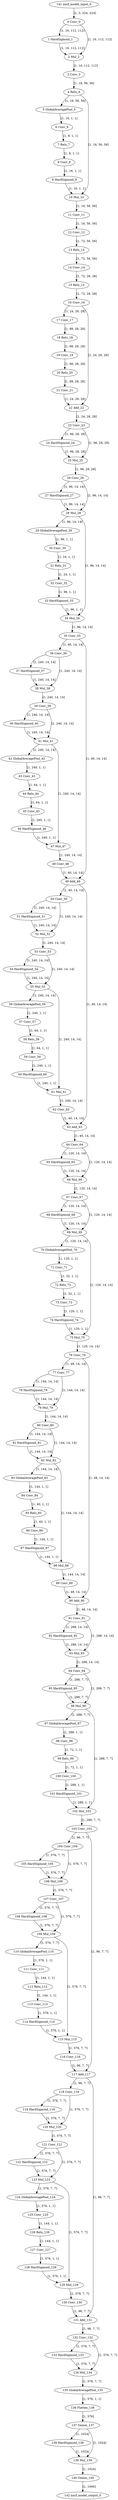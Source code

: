 strict digraph  {
"0 Conv_0" [id=0, type=Conv];
"1 HardSigmoid_1" [id=1, type=HardSigmoid];
"2 Mul_2" [id=2, type=Mul];
"3 Conv_3" [id=3, type=Conv];
"4 Relu_4" [id=4, type=Relu];
"5 GlobalAveragePool_5" [id=5, type=GlobalAveragePool];
"6 Conv_6" [id=6, type=Conv];
"7 Relu_7" [id=7, type=Relu];
"8 Conv_8" [id=8, type=Conv];
"9 HardSigmoid_9" [id=9, type=HardSigmoid];
"10 Mul_10" [id=10, type=Mul];
"11 Conv_11" [id=11, type=Conv];
"12 Conv_12" [id=12, type=Conv];
"13 Relu_13" [id=13, type=Relu];
"14 Conv_14" [id=14, type=Conv];
"15 Relu_15" [id=15, type=Relu];
"16 Conv_16" [id=16, type=Conv];
"17 Conv_17" [id=17, type=Conv];
"18 Relu_18" [id=18, type=Relu];
"19 Conv_19" [id=19, type=Conv];
"20 Relu_20" [id=20, type=Relu];
"21 Conv_21" [id=21, type=Conv];
"22 Add_22" [id=22, type=Add];
"23 Conv_23" [id=23, type=Conv];
"24 HardSigmoid_24" [id=24, type=HardSigmoid];
"25 Mul_25" [id=25, type=Mul];
"26 Conv_26" [id=26, type=Conv];
"27 HardSigmoid_27" [id=27, type=HardSigmoid];
"28 Mul_28" [id=28, type=Mul];
"29 GlobalAveragePool_29" [id=29, type=GlobalAveragePool];
"30 Conv_30" [id=30, type=Conv];
"31 Relu_31" [id=31, type=Relu];
"32 Conv_32" [id=32, type=Conv];
"33 HardSigmoid_33" [id=33, type=HardSigmoid];
"34 Mul_34" [id=34, type=Mul];
"35 Conv_35" [id=35, type=Conv];
"36 Conv_36" [id=36, type=Conv];
"37 HardSigmoid_37" [id=37, type=HardSigmoid];
"38 Mul_38" [id=38, type=Mul];
"39 Conv_39" [id=39, type=Conv];
"40 HardSigmoid_40" [id=40, type=HardSigmoid];
"41 Mul_41" [id=41, type=Mul];
"42 GlobalAveragePool_42" [id=42, type=GlobalAveragePool];
"43 Conv_43" [id=43, type=Conv];
"44 Relu_44" [id=44, type=Relu];
"45 Conv_45" [id=45, type=Conv];
"46 HardSigmoid_46" [id=46, type=HardSigmoid];
"47 Mul_47" [id=47, type=Mul];
"48 Conv_48" [id=48, type=Conv];
"49 Add_49" [id=49, type=Add];
"50 Conv_50" [id=50, type=Conv];
"51 HardSigmoid_51" [id=51, type=HardSigmoid];
"52 Mul_52" [id=52, type=Mul];
"53 Conv_53" [id=53, type=Conv];
"54 HardSigmoid_54" [id=54, type=HardSigmoid];
"55 Mul_55" [id=55, type=Mul];
"56 GlobalAveragePool_56" [id=56, type=GlobalAveragePool];
"57 Conv_57" [id=57, type=Conv];
"58 Relu_58" [id=58, type=Relu];
"59 Conv_59" [id=59, type=Conv];
"60 HardSigmoid_60" [id=60, type=HardSigmoid];
"61 Mul_61" [id=61, type=Mul];
"62 Conv_62" [id=62, type=Conv];
"63 Add_63" [id=63, type=Add];
"64 Conv_64" [id=64, type=Conv];
"65 HardSigmoid_65" [id=65, type=HardSigmoid];
"66 Mul_66" [id=66, type=Mul];
"67 Conv_67" [id=67, type=Conv];
"68 HardSigmoid_68" [id=68, type=HardSigmoid];
"69 Mul_69" [id=69, type=Mul];
"70 GlobalAveragePool_70" [id=70, type=GlobalAveragePool];
"71 Conv_71" [id=71, type=Conv];
"72 Relu_72" [id=72, type=Relu];
"73 Conv_73" [id=73, type=Conv];
"74 HardSigmoid_74" [id=74, type=HardSigmoid];
"75 Mul_75" [id=75, type=Mul];
"76 Conv_76" [id=76, type=Conv];
"77 Conv_77" [id=77, type=Conv];
"78 HardSigmoid_78" [id=78, type=HardSigmoid];
"79 Mul_79" [id=79, type=Mul];
"80 Conv_80" [id=80, type=Conv];
"81 HardSigmoid_81" [id=81, type=HardSigmoid];
"82 Mul_82" [id=82, type=Mul];
"83 GlobalAveragePool_83" [id=83, type=GlobalAveragePool];
"84 Conv_84" [id=84, type=Conv];
"85 Relu_85" [id=85, type=Relu];
"86 Conv_86" [id=86, type=Conv];
"87 HardSigmoid_87" [id=87, type=HardSigmoid];
"88 Mul_88" [id=88, type=Mul];
"89 Conv_89" [id=89, type=Conv];
"90 Add_90" [id=90, type=Add];
"91 Conv_91" [id=91, type=Conv];
"92 HardSigmoid_92" [id=92, type=HardSigmoid];
"93 Mul_93" [id=93, type=Mul];
"94 Conv_94" [id=94, type=Conv];
"95 HardSigmoid_95" [id=95, type=HardSigmoid];
"96 Mul_96" [id=96, type=Mul];
"97 GlobalAveragePool_97" [id=97, type=GlobalAveragePool];
"98 Conv_98" [id=98, type=Conv];
"99 Relu_99" [id=99, type=Relu];
"100 Conv_100" [id=100, type=Conv];
"101 HardSigmoid_101" [id=101, type=HardSigmoid];
"102 Mul_102" [id=102, type=Mul];
"103 Conv_103" [id=103, type=Conv];
"104 Conv_104" [id=104, type=Conv];
"105 HardSigmoid_105" [id=105, type=HardSigmoid];
"106 Mul_106" [id=106, type=Mul];
"107 Conv_107" [id=107, type=Conv];
"108 HardSigmoid_108" [id=108, type=HardSigmoid];
"109 Mul_109" [id=109, type=Mul];
"110 GlobalAveragePool_110" [id=110, type=GlobalAveragePool];
"111 Conv_111" [id=111, type=Conv];
"112 Relu_112" [id=112, type=Relu];
"113 Conv_113" [id=113, type=Conv];
"114 HardSigmoid_114" [id=114, type=HardSigmoid];
"115 Mul_115" [id=115, type=Mul];
"116 Conv_116" [id=116, type=Conv];
"117 Add_117" [id=117, type=Add];
"118 Conv_118" [id=118, type=Conv];
"119 HardSigmoid_119" [id=119, type=HardSigmoid];
"120 Mul_120" [id=120, type=Mul];
"121 Conv_121" [id=121, type=Conv];
"122 HardSigmoid_122" [id=122, type=HardSigmoid];
"123 Mul_123" [id=123, type=Mul];
"124 GlobalAveragePool_124" [id=124, type=GlobalAveragePool];
"125 Conv_125" [id=125, type=Conv];
"126 Relu_126" [id=126, type=Relu];
"127 Conv_127" [id=127, type=Conv];
"128 HardSigmoid_128" [id=128, type=HardSigmoid];
"129 Mul_129" [id=129, type=Mul];
"130 Conv_130" [id=130, type=Conv];
"131 Add_131" [id=131, type=Add];
"132 Conv_132" [id=132, type=Conv];
"133 HardSigmoid_133" [id=133, type=HardSigmoid];
"134 Mul_134" [id=134, type=Mul];
"135 GlobalAveragePool_135" [id=135, type=GlobalAveragePool];
"136 Flatten_136" [id=136, type=Flatten];
"137 Gemm_137" [id=137, type=Gemm];
"138 HardSigmoid_138" [id=138, type=HardSigmoid];
"139 Mul_139" [id=139, type=Mul];
"140 Gemm_140" [id=140, type=Gemm];
"141 nncf_model_input_0" [id=141, type=nncf_model_input];
"142 nncf_model_output_0" [id=142, type=nncf_model_output];
"0 Conv_0" -> "1 HardSigmoid_1"  [label="[1, 16, 112, 112]", style=solid];
"0 Conv_0" -> "2 Mul_2"  [label="[1, 16, 112, 112]", style=solid];
"1 HardSigmoid_1" -> "2 Mul_2"  [label="[1, 16, 112, 112]", style=solid];
"2 Mul_2" -> "3 Conv_3"  [label="[1, 16, 112, 112]", style=solid];
"3 Conv_3" -> "4 Relu_4"  [label="[1, 16, 56, 56]", style=solid];
"4 Relu_4" -> "5 GlobalAveragePool_5"  [label="[1, 16, 56, 56]", style=solid];
"4 Relu_4" -> "10 Mul_10"  [label="[1, 16, 56, 56]", style=solid];
"5 GlobalAveragePool_5" -> "6 Conv_6"  [label="[1, 16, 1, 1]", style=solid];
"6 Conv_6" -> "7 Relu_7"  [label="[1, 8, 1, 1]", style=solid];
"7 Relu_7" -> "8 Conv_8"  [label="[1, 8, 1, 1]", style=solid];
"8 Conv_8" -> "9 HardSigmoid_9"  [label="[1, 16, 1, 1]", style=solid];
"9 HardSigmoid_9" -> "10 Mul_10"  [label="[1, 16, 1, 1]", style=solid];
"10 Mul_10" -> "11 Conv_11"  [label="[1, 16, 56, 56]", style=solid];
"11 Conv_11" -> "12 Conv_12"  [label="[1, 16, 56, 56]", style=solid];
"12 Conv_12" -> "13 Relu_13"  [label="[1, 72, 56, 56]", style=solid];
"13 Relu_13" -> "14 Conv_14"  [label="[1, 72, 56, 56]", style=solid];
"14 Conv_14" -> "15 Relu_15"  [label="[1, 72, 28, 28]", style=solid];
"15 Relu_15" -> "16 Conv_16"  [label="[1, 72, 28, 28]", style=solid];
"16 Conv_16" -> "17 Conv_17"  [label="[1, 24, 28, 28]", style=solid];
"16 Conv_16" -> "22 Add_22"  [label="[1, 24, 28, 28]", style=solid];
"17 Conv_17" -> "18 Relu_18"  [label="[1, 88, 28, 28]", style=solid];
"18 Relu_18" -> "19 Conv_19"  [label="[1, 88, 28, 28]", style=solid];
"19 Conv_19" -> "20 Relu_20"  [label="[1, 88, 28, 28]", style=solid];
"20 Relu_20" -> "21 Conv_21"  [label="[1, 88, 28, 28]", style=solid];
"21 Conv_21" -> "22 Add_22"  [label="[1, 24, 28, 28]", style=solid];
"22 Add_22" -> "23 Conv_23"  [label="[1, 24, 28, 28]", style=solid];
"23 Conv_23" -> "24 HardSigmoid_24"  [label="[1, 96, 28, 28]", style=solid];
"23 Conv_23" -> "25 Mul_25"  [label="[1, 96, 28, 28]", style=solid];
"24 HardSigmoid_24" -> "25 Mul_25"  [label="[1, 96, 28, 28]", style=solid];
"25 Mul_25" -> "26 Conv_26"  [label="[1, 96, 28, 28]", style=solid];
"26 Conv_26" -> "27 HardSigmoid_27"  [label="[1, 96, 14, 14]", style=solid];
"26 Conv_26" -> "28 Mul_28"  [label="[1, 96, 14, 14]", style=solid];
"27 HardSigmoid_27" -> "28 Mul_28"  [label="[1, 96, 14, 14]", style=solid];
"28 Mul_28" -> "29 GlobalAveragePool_29"  [label="[1, 96, 14, 14]", style=solid];
"28 Mul_28" -> "34 Mul_34"  [label="[1, 96, 14, 14]", style=solid];
"29 GlobalAveragePool_29" -> "30 Conv_30"  [label="[1, 96, 1, 1]", style=solid];
"30 Conv_30" -> "31 Relu_31"  [label="[1, 24, 1, 1]", style=solid];
"31 Relu_31" -> "32 Conv_32"  [label="[1, 24, 1, 1]", style=solid];
"32 Conv_32" -> "33 HardSigmoid_33"  [label="[1, 96, 1, 1]", style=solid];
"33 HardSigmoid_33" -> "34 Mul_34"  [label="[1, 96, 1, 1]", style=solid];
"34 Mul_34" -> "35 Conv_35"  [label="[1, 96, 14, 14]", style=solid];
"35 Conv_35" -> "36 Conv_36"  [label="[1, 40, 14, 14]", style=solid];
"35 Conv_35" -> "49 Add_49"  [label="[1, 40, 14, 14]", style=solid];
"36 Conv_36" -> "37 HardSigmoid_37"  [label="[1, 240, 14, 14]", style=solid];
"36 Conv_36" -> "38 Mul_38"  [label="[1, 240, 14, 14]", style=solid];
"37 HardSigmoid_37" -> "38 Mul_38"  [label="[1, 240, 14, 14]", style=solid];
"38 Mul_38" -> "39 Conv_39"  [label="[1, 240, 14, 14]", style=solid];
"39 Conv_39" -> "40 HardSigmoid_40"  [label="[1, 240, 14, 14]", style=solid];
"39 Conv_39" -> "41 Mul_41"  [label="[1, 240, 14, 14]", style=solid];
"40 HardSigmoid_40" -> "41 Mul_41"  [label="[1, 240, 14, 14]", style=solid];
"41 Mul_41" -> "42 GlobalAveragePool_42"  [label="[1, 240, 14, 14]", style=solid];
"41 Mul_41" -> "47 Mul_47"  [label="[1, 240, 14, 14]", style=solid];
"42 GlobalAveragePool_42" -> "43 Conv_43"  [label="[1, 240, 1, 1]", style=solid];
"43 Conv_43" -> "44 Relu_44"  [label="[1, 64, 1, 1]", style=solid];
"44 Relu_44" -> "45 Conv_45"  [label="[1, 64, 1, 1]", style=solid];
"45 Conv_45" -> "46 HardSigmoid_46"  [label="[1, 240, 1, 1]", style=solid];
"46 HardSigmoid_46" -> "47 Mul_47"  [label="[1, 240, 1, 1]", style=solid];
"47 Mul_47" -> "48 Conv_48"  [label="[1, 240, 14, 14]", style=solid];
"48 Conv_48" -> "49 Add_49"  [label="[1, 40, 14, 14]", style=solid];
"49 Add_49" -> "50 Conv_50"  [label="[1, 40, 14, 14]", style=solid];
"49 Add_49" -> "63 Add_63"  [label="[1, 40, 14, 14]", style=solid];
"50 Conv_50" -> "51 HardSigmoid_51"  [label="[1, 240, 14, 14]", style=solid];
"50 Conv_50" -> "52 Mul_52"  [label="[1, 240, 14, 14]", style=solid];
"51 HardSigmoid_51" -> "52 Mul_52"  [label="[1, 240, 14, 14]", style=solid];
"52 Mul_52" -> "53 Conv_53"  [label="[1, 240, 14, 14]", style=solid];
"53 Conv_53" -> "54 HardSigmoid_54"  [label="[1, 240, 14, 14]", style=solid];
"53 Conv_53" -> "55 Mul_55"  [label="[1, 240, 14, 14]", style=solid];
"54 HardSigmoid_54" -> "55 Mul_55"  [label="[1, 240, 14, 14]", style=solid];
"55 Mul_55" -> "56 GlobalAveragePool_56"  [label="[1, 240, 14, 14]", style=solid];
"55 Mul_55" -> "61 Mul_61"  [label="[1, 240, 14, 14]", style=solid];
"56 GlobalAveragePool_56" -> "57 Conv_57"  [label="[1, 240, 1, 1]", style=solid];
"57 Conv_57" -> "58 Relu_58"  [label="[1, 64, 1, 1]", style=solid];
"58 Relu_58" -> "59 Conv_59"  [label="[1, 64, 1, 1]", style=solid];
"59 Conv_59" -> "60 HardSigmoid_60"  [label="[1, 240, 1, 1]", style=solid];
"60 HardSigmoid_60" -> "61 Mul_61"  [label="[1, 240, 1, 1]", style=solid];
"61 Mul_61" -> "62 Conv_62"  [label="[1, 240, 14, 14]", style=solid];
"62 Conv_62" -> "63 Add_63"  [label="[1, 40, 14, 14]", style=solid];
"63 Add_63" -> "64 Conv_64"  [label="[1, 40, 14, 14]", style=solid];
"64 Conv_64" -> "65 HardSigmoid_65"  [label="[1, 120, 14, 14]", style=solid];
"64 Conv_64" -> "66 Mul_66"  [label="[1, 120, 14, 14]", style=solid];
"65 HardSigmoid_65" -> "66 Mul_66"  [label="[1, 120, 14, 14]", style=solid];
"66 Mul_66" -> "67 Conv_67"  [label="[1, 120, 14, 14]", style=solid];
"67 Conv_67" -> "68 HardSigmoid_68"  [label="[1, 120, 14, 14]", style=solid];
"67 Conv_67" -> "69 Mul_69"  [label="[1, 120, 14, 14]", style=solid];
"68 HardSigmoid_68" -> "69 Mul_69"  [label="[1, 120, 14, 14]", style=solid];
"69 Mul_69" -> "70 GlobalAveragePool_70"  [label="[1, 120, 14, 14]", style=solid];
"69 Mul_69" -> "75 Mul_75"  [label="[1, 120, 14, 14]", style=solid];
"70 GlobalAveragePool_70" -> "71 Conv_71"  [label="[1, 120, 1, 1]", style=solid];
"71 Conv_71" -> "72 Relu_72"  [label="[1, 32, 1, 1]", style=solid];
"72 Relu_72" -> "73 Conv_73"  [label="[1, 32, 1, 1]", style=solid];
"73 Conv_73" -> "74 HardSigmoid_74"  [label="[1, 120, 1, 1]", style=solid];
"74 HardSigmoid_74" -> "75 Mul_75"  [label="[1, 120, 1, 1]", style=solid];
"75 Mul_75" -> "76 Conv_76"  [label="[1, 120, 14, 14]", style=solid];
"76 Conv_76" -> "77 Conv_77"  [label="[1, 48, 14, 14]", style=solid];
"76 Conv_76" -> "90 Add_90"  [label="[1, 48, 14, 14]", style=solid];
"77 Conv_77" -> "78 HardSigmoid_78"  [label="[1, 144, 14, 14]", style=solid];
"77 Conv_77" -> "79 Mul_79"  [label="[1, 144, 14, 14]", style=solid];
"78 HardSigmoid_78" -> "79 Mul_79"  [label="[1, 144, 14, 14]", style=solid];
"79 Mul_79" -> "80 Conv_80"  [label="[1, 144, 14, 14]", style=solid];
"80 Conv_80" -> "81 HardSigmoid_81"  [label="[1, 144, 14, 14]", style=solid];
"80 Conv_80" -> "82 Mul_82"  [label="[1, 144, 14, 14]", style=solid];
"81 HardSigmoid_81" -> "82 Mul_82"  [label="[1, 144, 14, 14]", style=solid];
"82 Mul_82" -> "83 GlobalAveragePool_83"  [label="[1, 144, 14, 14]", style=solid];
"82 Mul_82" -> "88 Mul_88"  [label="[1, 144, 14, 14]", style=solid];
"83 GlobalAveragePool_83" -> "84 Conv_84"  [label="[1, 144, 1, 1]", style=solid];
"84 Conv_84" -> "85 Relu_85"  [label="[1, 40, 1, 1]", style=solid];
"85 Relu_85" -> "86 Conv_86"  [label="[1, 40, 1, 1]", style=solid];
"86 Conv_86" -> "87 HardSigmoid_87"  [label="[1, 144, 1, 1]", style=solid];
"87 HardSigmoid_87" -> "88 Mul_88"  [label="[1, 144, 1, 1]", style=solid];
"88 Mul_88" -> "89 Conv_89"  [label="[1, 144, 14, 14]", style=solid];
"89 Conv_89" -> "90 Add_90"  [label="[1, 48, 14, 14]", style=solid];
"90 Add_90" -> "91 Conv_91"  [label="[1, 48, 14, 14]", style=solid];
"91 Conv_91" -> "92 HardSigmoid_92"  [label="[1, 288, 14, 14]", style=solid];
"91 Conv_91" -> "93 Mul_93"  [label="[1, 288, 14, 14]", style=solid];
"92 HardSigmoid_92" -> "93 Mul_93"  [label="[1, 288, 14, 14]", style=solid];
"93 Mul_93" -> "94 Conv_94"  [label="[1, 288, 14, 14]", style=solid];
"94 Conv_94" -> "95 HardSigmoid_95"  [label="[1, 288, 7, 7]", style=solid];
"94 Conv_94" -> "96 Mul_96"  [label="[1, 288, 7, 7]", style=solid];
"95 HardSigmoid_95" -> "96 Mul_96"  [label="[1, 288, 7, 7]", style=solid];
"96 Mul_96" -> "97 GlobalAveragePool_97"  [label="[1, 288, 7, 7]", style=solid];
"96 Mul_96" -> "102 Mul_102"  [label="[1, 288, 7, 7]", style=solid];
"97 GlobalAveragePool_97" -> "98 Conv_98"  [label="[1, 288, 1, 1]", style=solid];
"98 Conv_98" -> "99 Relu_99"  [label="[1, 72, 1, 1]", style=solid];
"99 Relu_99" -> "100 Conv_100"  [label="[1, 72, 1, 1]", style=solid];
"100 Conv_100" -> "101 HardSigmoid_101"  [label="[1, 288, 1, 1]", style=solid];
"101 HardSigmoid_101" -> "102 Mul_102"  [label="[1, 288, 1, 1]", style=solid];
"102 Mul_102" -> "103 Conv_103"  [label="[1, 288, 7, 7]", style=solid];
"103 Conv_103" -> "104 Conv_104"  [label="[1, 96, 7, 7]", style=solid];
"103 Conv_103" -> "117 Add_117"  [label="[1, 96, 7, 7]", style=solid];
"104 Conv_104" -> "105 HardSigmoid_105"  [label="[1, 576, 7, 7]", style=solid];
"104 Conv_104" -> "106 Mul_106"  [label="[1, 576, 7, 7]", style=solid];
"105 HardSigmoid_105" -> "106 Mul_106"  [label="[1, 576, 7, 7]", style=solid];
"106 Mul_106" -> "107 Conv_107"  [label="[1, 576, 7, 7]", style=solid];
"107 Conv_107" -> "108 HardSigmoid_108"  [label="[1, 576, 7, 7]", style=solid];
"107 Conv_107" -> "109 Mul_109"  [label="[1, 576, 7, 7]", style=solid];
"108 HardSigmoid_108" -> "109 Mul_109"  [label="[1, 576, 7, 7]", style=solid];
"109 Mul_109" -> "110 GlobalAveragePool_110"  [label="[1, 576, 7, 7]", style=solid];
"109 Mul_109" -> "115 Mul_115"  [label="[1, 576, 7, 7]", style=solid];
"110 GlobalAveragePool_110" -> "111 Conv_111"  [label="[1, 576, 1, 1]", style=solid];
"111 Conv_111" -> "112 Relu_112"  [label="[1, 144, 1, 1]", style=solid];
"112 Relu_112" -> "113 Conv_113"  [label="[1, 144, 1, 1]", style=solid];
"113 Conv_113" -> "114 HardSigmoid_114"  [label="[1, 576, 1, 1]", style=solid];
"114 HardSigmoid_114" -> "115 Mul_115"  [label="[1, 576, 1, 1]", style=solid];
"115 Mul_115" -> "116 Conv_116"  [label="[1, 576, 7, 7]", style=solid];
"116 Conv_116" -> "117 Add_117"  [label="[1, 96, 7, 7]", style=solid];
"117 Add_117" -> "118 Conv_118"  [label="[1, 96, 7, 7]", style=solid];
"117 Add_117" -> "131 Add_131"  [label="[1, 96, 7, 7]", style=solid];
"118 Conv_118" -> "119 HardSigmoid_119"  [label="[1, 576, 7, 7]", style=solid];
"118 Conv_118" -> "120 Mul_120"  [label="[1, 576, 7, 7]", style=solid];
"119 HardSigmoid_119" -> "120 Mul_120"  [label="[1, 576, 7, 7]", style=solid];
"120 Mul_120" -> "121 Conv_121"  [label="[1, 576, 7, 7]", style=solid];
"121 Conv_121" -> "122 HardSigmoid_122"  [label="[1, 576, 7, 7]", style=solid];
"121 Conv_121" -> "123 Mul_123"  [label="[1, 576, 7, 7]", style=solid];
"122 HardSigmoid_122" -> "123 Mul_123"  [label="[1, 576, 7, 7]", style=solid];
"123 Mul_123" -> "124 GlobalAveragePool_124"  [label="[1, 576, 7, 7]", style=solid];
"123 Mul_123" -> "129 Mul_129"  [label="[1, 576, 7, 7]", style=solid];
"124 GlobalAveragePool_124" -> "125 Conv_125"  [label="[1, 576, 1, 1]", style=solid];
"125 Conv_125" -> "126 Relu_126"  [label="[1, 144, 1, 1]", style=solid];
"126 Relu_126" -> "127 Conv_127"  [label="[1, 144, 1, 1]", style=solid];
"127 Conv_127" -> "128 HardSigmoid_128"  [label="[1, 576, 1, 1]", style=solid];
"128 HardSigmoid_128" -> "129 Mul_129"  [label="[1, 576, 1, 1]", style=solid];
"129 Mul_129" -> "130 Conv_130"  [label="[1, 576, 7, 7]", style=solid];
"130 Conv_130" -> "131 Add_131"  [label="[1, 96, 7, 7]", style=solid];
"131 Add_131" -> "132 Conv_132"  [label="[1, 96, 7, 7]", style=solid];
"132 Conv_132" -> "133 HardSigmoid_133"  [label="[1, 576, 7, 7]", style=solid];
"132 Conv_132" -> "134 Mul_134"  [label="[1, 576, 7, 7]", style=solid];
"133 HardSigmoid_133" -> "134 Mul_134"  [label="[1, 576, 7, 7]", style=solid];
"134 Mul_134" -> "135 GlobalAveragePool_135"  [label="[1, 576, 7, 7]", style=solid];
"135 GlobalAveragePool_135" -> "136 Flatten_136"  [label="[1, 576, 1, 1]", style=solid];
"136 Flatten_136" -> "137 Gemm_137"  [label="[1, 576]", style=solid];
"137 Gemm_137" -> "138 HardSigmoid_138"  [label="[1, 1024]", style=solid];
"137 Gemm_137" -> "139 Mul_139"  [label="[1, 1024]", style=solid];
"138 HardSigmoid_138" -> "139 Mul_139"  [label="[1, 1024]", style=solid];
"139 Mul_139" -> "140 Gemm_140"  [label="[1, 1024]", style=solid];
"140 Gemm_140" -> "142 nncf_model_output_0"  [label="[1, 1000]", style=solid];
"141 nncf_model_input_0" -> "0 Conv_0"  [label="[1, 3, 224, 224]", style=solid];
}
